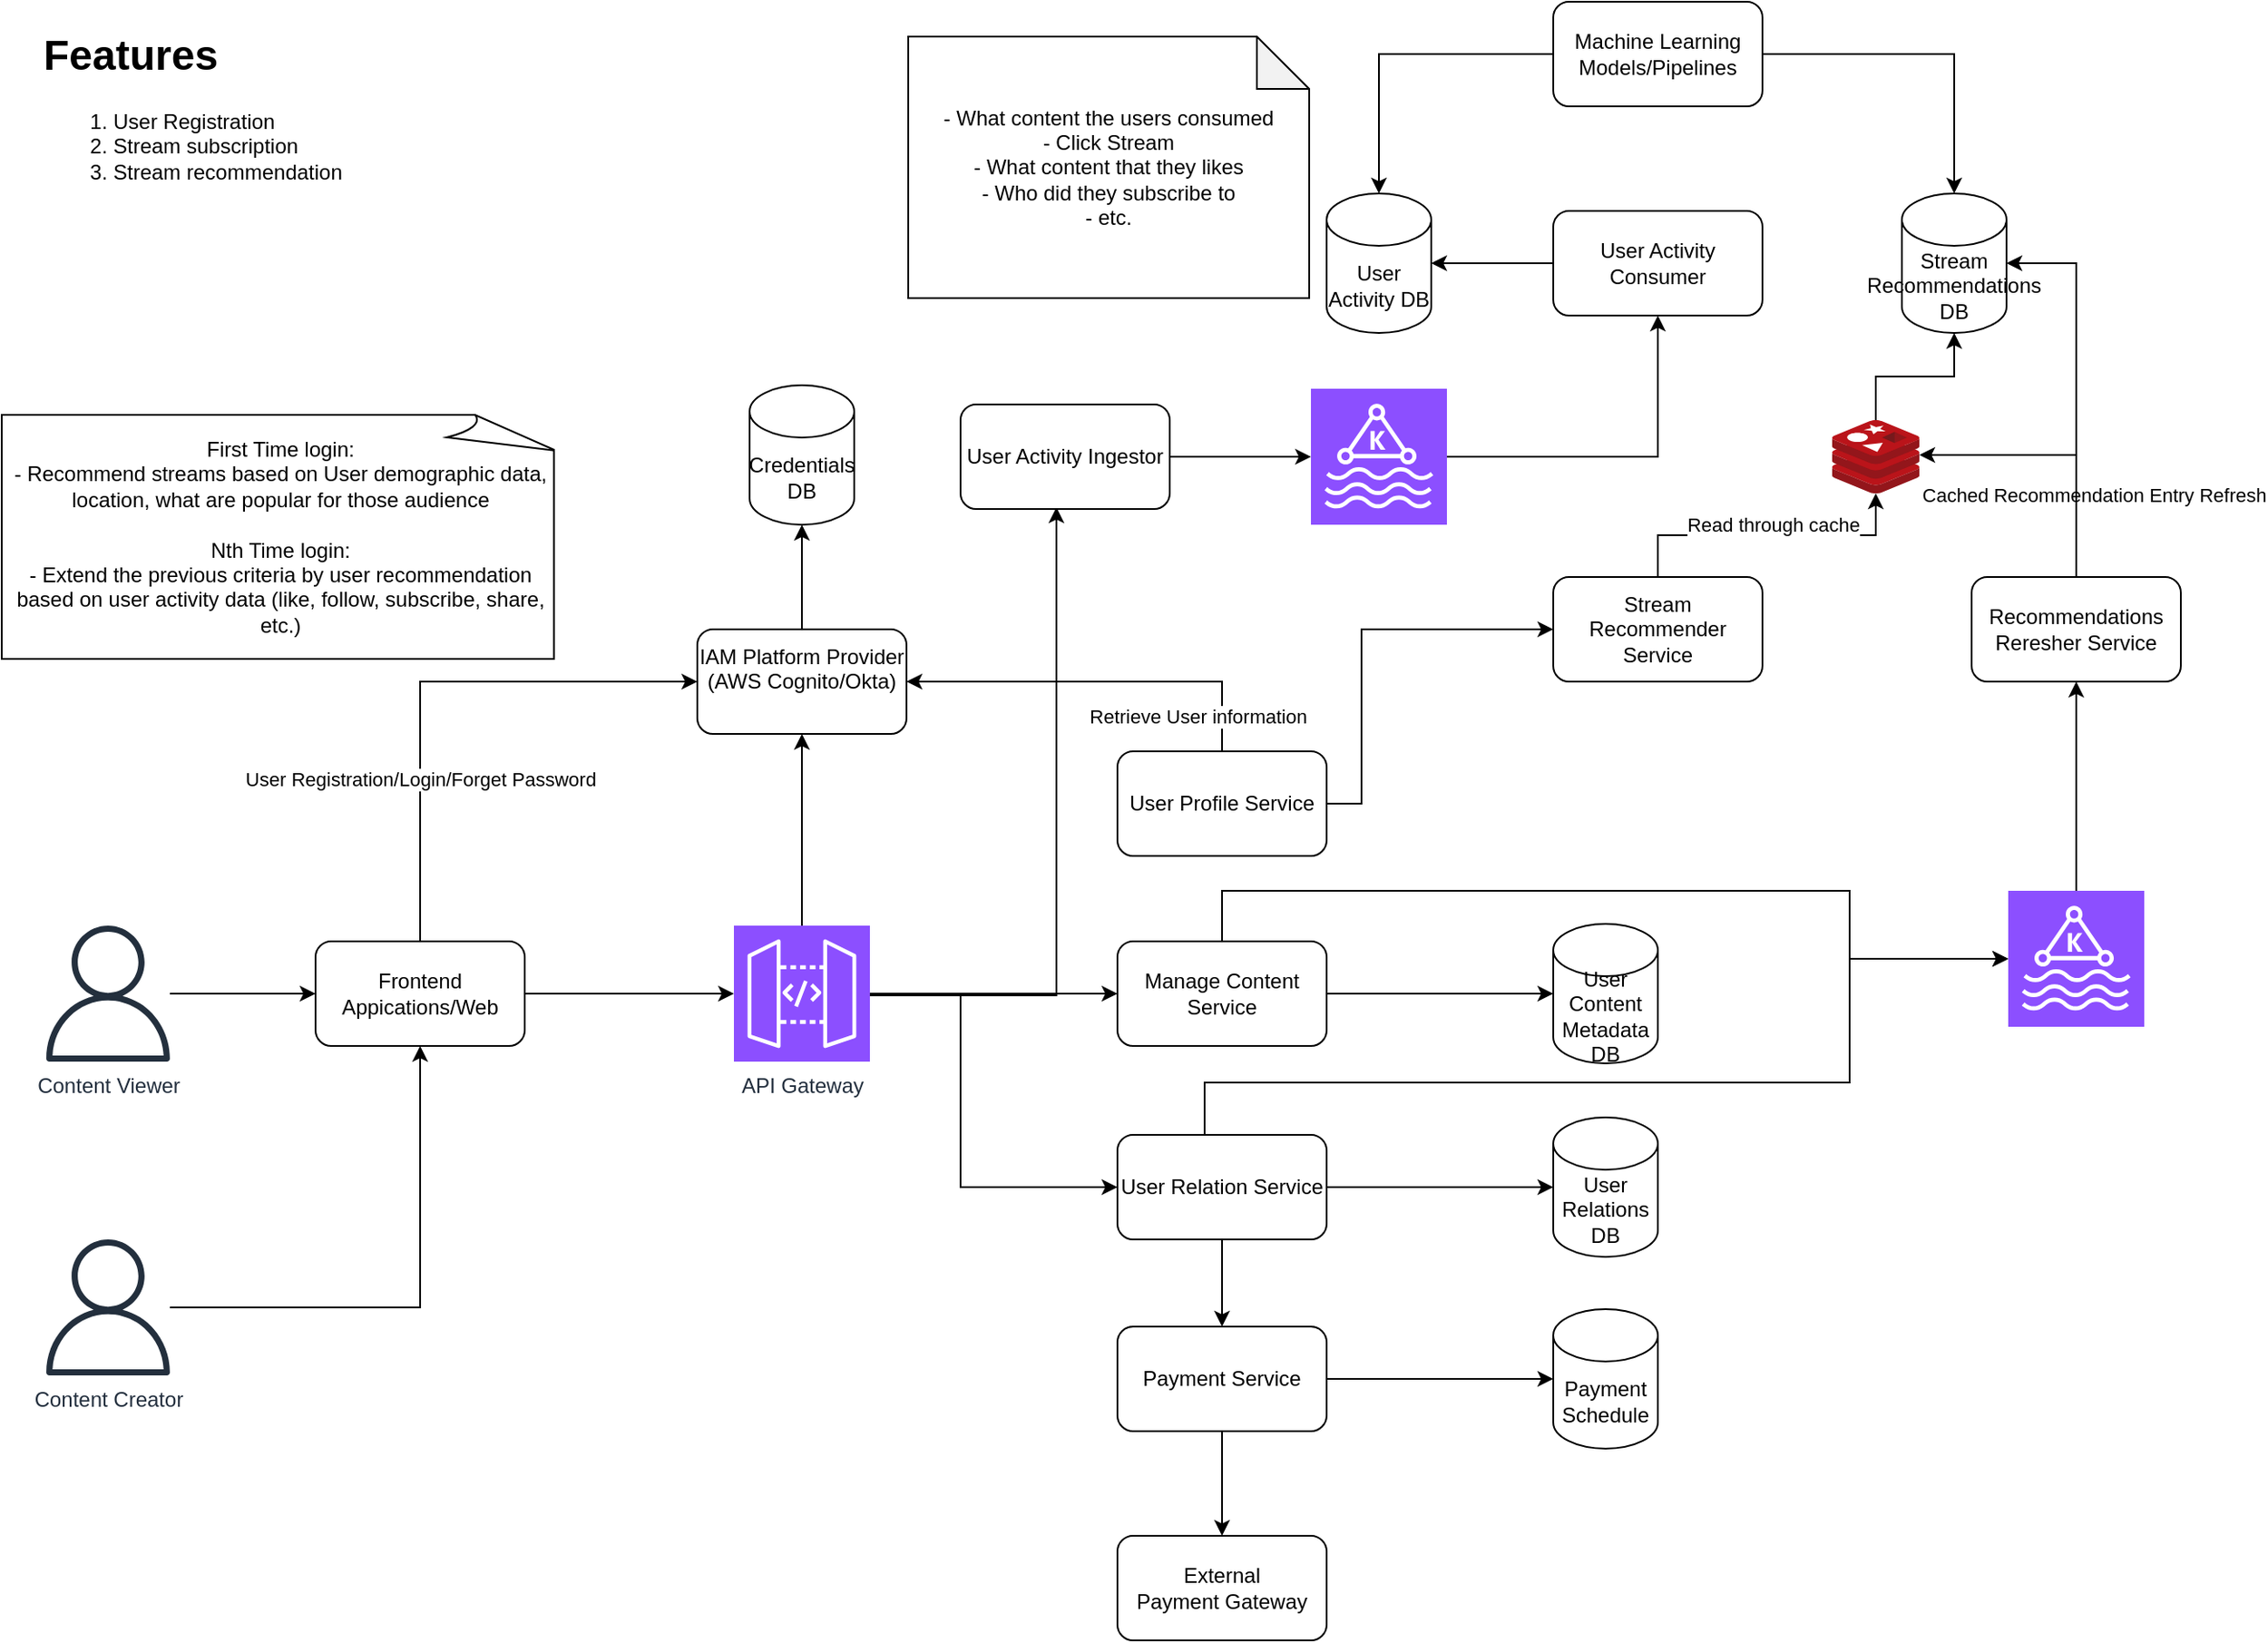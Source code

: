 <mxfile version="24.5.3" type="device">
  <diagram name="Page-1" id="d7Fu7SwxpMkGCOj5jkah">
    <mxGraphModel dx="1459" dy="2022" grid="1" gridSize="10" guides="1" tooltips="1" connect="1" arrows="1" fold="1" page="1" pageScale="1" pageWidth="1169" pageHeight="827" math="0" shadow="0">
      <root>
        <mxCell id="0" />
        <mxCell id="1" parent="0" />
        <mxCell id="F4rRmqgm7zPYYx4MkBIU-1" value="&lt;h1 style=&quot;margin-top: 0px;&quot;&gt;Features&lt;/h1&gt;&lt;p&gt;&lt;/p&gt;&lt;ol&gt;&lt;li&gt;User Registration&lt;/li&gt;&lt;li&gt;Stream subscription&lt;/li&gt;&lt;li&gt;Stream recommendation&lt;/li&gt;&lt;/ol&gt;&lt;p&gt;&lt;/p&gt;&lt;p&gt;&lt;br&gt;&lt;/p&gt;" style="text;html=1;whiteSpace=wrap;overflow=hidden;rounded=0;" parent="1" vertex="1">
          <mxGeometry x="52" y="-780" width="180" height="110" as="geometry" />
        </mxCell>
        <mxCell id="F4rRmqgm7zPYYx4MkBIU-5" style="edgeStyle=orthogonalEdgeStyle;rounded=0;orthogonalLoop=1;jettySize=auto;html=1;" parent="1" source="F4rRmqgm7zPYYx4MkBIU-2" target="F4rRmqgm7zPYYx4MkBIU-4" edge="1">
          <mxGeometry relative="1" as="geometry" />
        </mxCell>
        <mxCell id="F4rRmqgm7zPYYx4MkBIU-2" value="Content Viewer" style="sketch=0;outlineConnect=0;fontColor=#232F3E;gradientColor=none;fillColor=#232F3D;strokeColor=none;dashed=0;verticalLabelPosition=bottom;verticalAlign=top;align=center;html=1;fontSize=12;fontStyle=0;aspect=fixed;pointerEvents=1;shape=mxgraph.aws4.user;" parent="1" vertex="1">
          <mxGeometry x="52" y="-260" width="78" height="78" as="geometry" />
        </mxCell>
        <mxCell id="F4rRmqgm7zPYYx4MkBIU-8" style="edgeStyle=orthogonalEdgeStyle;rounded=0;orthogonalLoop=1;jettySize=auto;html=1;entryX=0.5;entryY=1;entryDx=0;entryDy=0;" parent="1" source="F4rRmqgm7zPYYx4MkBIU-3" target="F4rRmqgm7zPYYx4MkBIU-7" edge="1">
          <mxGeometry relative="1" as="geometry" />
        </mxCell>
        <mxCell id="F4rRmqgm7zPYYx4MkBIU-23" style="edgeStyle=orthogonalEdgeStyle;rounded=0;orthogonalLoop=1;jettySize=auto;html=1;entryX=0;entryY=0.5;entryDx=0;entryDy=0;" parent="1" source="F4rRmqgm7zPYYx4MkBIU-3" target="F4rRmqgm7zPYYx4MkBIU-22" edge="1">
          <mxGeometry relative="1" as="geometry" />
        </mxCell>
        <mxCell id="F4rRmqgm7zPYYx4MkBIU-29" style="edgeStyle=orthogonalEdgeStyle;rounded=0;orthogonalLoop=1;jettySize=auto;html=1;entryX=0;entryY=0.5;entryDx=0;entryDy=0;" parent="1" source="F4rRmqgm7zPYYx4MkBIU-3" target="F4rRmqgm7zPYYx4MkBIU-26" edge="1">
          <mxGeometry relative="1" as="geometry">
            <Array as="points">
              <mxPoint x="580" y="-221" />
              <mxPoint x="580" y="-110" />
            </Array>
          </mxGeometry>
        </mxCell>
        <mxCell id="Cm2MxR2_ZGQXVBMsRqpf-3" style="edgeStyle=orthogonalEdgeStyle;rounded=0;orthogonalLoop=1;jettySize=auto;html=1;exitX=1;exitY=0.5;exitDx=0;exitDy=0;exitPerimeter=0;" edge="1" parent="1" source="F4rRmqgm7zPYYx4MkBIU-3">
          <mxGeometry relative="1" as="geometry">
            <mxPoint x="635" y="-500" as="targetPoint" />
            <Array as="points">
              <mxPoint x="528" y="-220" />
              <mxPoint x="635" y="-220" />
              <mxPoint x="635" y="-499" />
            </Array>
          </mxGeometry>
        </mxCell>
        <mxCell id="F4rRmqgm7zPYYx4MkBIU-3" value="API Gateway" style="sketch=0;points=[[0,0,0],[0.25,0,0],[0.5,0,0],[0.75,0,0],[1,0,0],[0,1,0],[0.25,1,0],[0.5,1,0],[0.75,1,0],[1,1,0],[0,0.25,0],[0,0.5,0],[0,0.75,0],[1,0.25,0],[1,0.5,0],[1,0.75,0]];outlineConnect=0;fontColor=#232F3E;fillColor=#8C4FFF;strokeColor=#ffffff;dashed=0;verticalLabelPosition=bottom;verticalAlign=top;align=center;html=1;fontSize=12;fontStyle=0;aspect=fixed;shape=mxgraph.aws4.resourceIcon;resIcon=mxgraph.aws4.api_gateway;" parent="1" vertex="1">
          <mxGeometry x="450" y="-260" width="78" height="78" as="geometry" />
        </mxCell>
        <mxCell id="F4rRmqgm7zPYYx4MkBIU-6" style="edgeStyle=orthogonalEdgeStyle;rounded=0;orthogonalLoop=1;jettySize=auto;html=1;" parent="1" source="F4rRmqgm7zPYYx4MkBIU-4" target="F4rRmqgm7zPYYx4MkBIU-3" edge="1">
          <mxGeometry relative="1" as="geometry" />
        </mxCell>
        <mxCell id="F4rRmqgm7zPYYx4MkBIU-9" style="edgeStyle=orthogonalEdgeStyle;rounded=0;orthogonalLoop=1;jettySize=auto;html=1;entryX=0;entryY=0.5;entryDx=0;entryDy=0;" parent="1" source="F4rRmqgm7zPYYx4MkBIU-4" target="F4rRmqgm7zPYYx4MkBIU-7" edge="1">
          <mxGeometry relative="1" as="geometry">
            <Array as="points">
              <mxPoint x="270" y="-400" />
            </Array>
          </mxGeometry>
        </mxCell>
        <mxCell id="F4rRmqgm7zPYYx4MkBIU-10" value="User Registration/Login/Forget Password" style="edgeLabel;html=1;align=center;verticalAlign=middle;resizable=0;points=[];" parent="F4rRmqgm7zPYYx4MkBIU-9" vertex="1" connectable="0">
          <mxGeometry x="-0.396" relative="1" as="geometry">
            <mxPoint as="offset" />
          </mxGeometry>
        </mxCell>
        <mxCell id="F4rRmqgm7zPYYx4MkBIU-4" value="Frontend Appications/Web" style="rounded=1;whiteSpace=wrap;html=1;" parent="1" vertex="1">
          <mxGeometry x="210" y="-251" width="120" height="60" as="geometry" />
        </mxCell>
        <mxCell id="F4rRmqgm7zPYYx4MkBIU-11" style="edgeStyle=orthogonalEdgeStyle;rounded=0;orthogonalLoop=1;jettySize=auto;html=1;" parent="1" source="F4rRmqgm7zPYYx4MkBIU-7" target="F4rRmqgm7zPYYx4MkBIU-12" edge="1">
          <mxGeometry relative="1" as="geometry">
            <mxPoint x="489" y="-500" as="targetPoint" />
          </mxGeometry>
        </mxCell>
        <mxCell id="F4rRmqgm7zPYYx4MkBIU-7" value="IAM Platform Provider&lt;br&gt;(AWS Cognito/Okta)&lt;div&gt;&lt;br/&gt;&lt;/div&gt;" style="rounded=1;whiteSpace=wrap;html=1;" parent="1" vertex="1">
          <mxGeometry x="429" y="-430" width="120" height="60" as="geometry" />
        </mxCell>
        <mxCell id="F4rRmqgm7zPYYx4MkBIU-12" value="Credentials DB" style="shape=cylinder3;whiteSpace=wrap;html=1;boundedLbl=1;backgroundOutline=1;size=15;" parent="1" vertex="1">
          <mxGeometry x="459" y="-570" width="60" height="80" as="geometry" />
        </mxCell>
        <mxCell id="F4rRmqgm7zPYYx4MkBIU-14" style="edgeStyle=orthogonalEdgeStyle;rounded=0;orthogonalLoop=1;jettySize=auto;html=1;entryX=1;entryY=0.5;entryDx=0;entryDy=0;exitX=0.5;exitY=0;exitDx=0;exitDy=0;" parent="1" source="F4rRmqgm7zPYYx4MkBIU-13" target="F4rRmqgm7zPYYx4MkBIU-7" edge="1">
          <mxGeometry relative="1" as="geometry">
            <Array as="points">
              <mxPoint x="730" y="-400" />
            </Array>
          </mxGeometry>
        </mxCell>
        <mxCell id="F4rRmqgm7zPYYx4MkBIU-15" value="Retrieve User information" style="edgeLabel;html=1;align=center;verticalAlign=middle;resizable=0;points=[];" parent="F4rRmqgm7zPYYx4MkBIU-14" vertex="1" connectable="0">
          <mxGeometry x="0.115" relative="1" as="geometry">
            <mxPoint x="69" y="20" as="offset" />
          </mxGeometry>
        </mxCell>
        <mxCell id="F4rRmqgm7zPYYx4MkBIU-44" style="edgeStyle=orthogonalEdgeStyle;rounded=0;orthogonalLoop=1;jettySize=auto;html=1;entryX=0;entryY=0.5;entryDx=0;entryDy=0;" parent="1" source="F4rRmqgm7zPYYx4MkBIU-13" target="F4rRmqgm7zPYYx4MkBIU-43" edge="1">
          <mxGeometry relative="1" as="geometry">
            <Array as="points">
              <mxPoint x="810" y="-330" />
              <mxPoint x="810" y="-430" />
            </Array>
          </mxGeometry>
        </mxCell>
        <mxCell id="F4rRmqgm7zPYYx4MkBIU-13" value="User Profile Service" style="rounded=1;whiteSpace=wrap;html=1;" parent="1" vertex="1">
          <mxGeometry x="670" y="-360" width="120" height="60" as="geometry" />
        </mxCell>
        <mxCell id="F4rRmqgm7zPYYx4MkBIU-16" value="User Activity DB" style="shape=cylinder3;whiteSpace=wrap;html=1;boundedLbl=1;backgroundOutline=1;size=15;" parent="1" vertex="1">
          <mxGeometry x="790" y="-680" width="60" height="80" as="geometry" />
        </mxCell>
        <mxCell id="F4rRmqgm7zPYYx4MkBIU-20" style="edgeStyle=orthogonalEdgeStyle;rounded=0;orthogonalLoop=1;jettySize=auto;html=1;entryX=0.5;entryY=1;entryDx=0;entryDy=0;" parent="1" source="F4rRmqgm7zPYYx4MkBIU-19" target="F4rRmqgm7zPYYx4MkBIU-4" edge="1">
          <mxGeometry relative="1" as="geometry" />
        </mxCell>
        <mxCell id="F4rRmqgm7zPYYx4MkBIU-19" value="Content Creator" style="sketch=0;outlineConnect=0;fontColor=#232F3E;gradientColor=none;fillColor=#232F3D;strokeColor=none;dashed=0;verticalLabelPosition=bottom;verticalAlign=top;align=center;html=1;fontSize=12;fontStyle=0;aspect=fixed;pointerEvents=1;shape=mxgraph.aws4.user;" parent="1" vertex="1">
          <mxGeometry x="52" y="-80" width="78" height="78" as="geometry" />
        </mxCell>
        <mxCell id="F4rRmqgm7zPYYx4MkBIU-25" style="edgeStyle=orthogonalEdgeStyle;rounded=0;orthogonalLoop=1;jettySize=auto;html=1;" parent="1" source="F4rRmqgm7zPYYx4MkBIU-22" target="F4rRmqgm7zPYYx4MkBIU-24" edge="1">
          <mxGeometry relative="1" as="geometry" />
        </mxCell>
        <mxCell id="F4rRmqgm7zPYYx4MkBIU-22" value="Manage Content Service" style="rounded=1;whiteSpace=wrap;html=1;" parent="1" vertex="1">
          <mxGeometry x="670" y="-251" width="120" height="60" as="geometry" />
        </mxCell>
        <mxCell id="F4rRmqgm7zPYYx4MkBIU-24" value="User Content Metadata DB" style="shape=cylinder3;whiteSpace=wrap;html=1;boundedLbl=1;backgroundOutline=1;size=15;" parent="1" vertex="1">
          <mxGeometry x="920" y="-261" width="60" height="80" as="geometry" />
        </mxCell>
        <mxCell id="F4rRmqgm7zPYYx4MkBIU-36" style="edgeStyle=orthogonalEdgeStyle;rounded=0;orthogonalLoop=1;jettySize=auto;html=1;entryX=0.5;entryY=0;entryDx=0;entryDy=0;" parent="1" source="F4rRmqgm7zPYYx4MkBIU-26" target="F4rRmqgm7zPYYx4MkBIU-35" edge="1">
          <mxGeometry relative="1" as="geometry">
            <Array as="points">
              <mxPoint x="730" y="-50" />
              <mxPoint x="730" y="-50" />
            </Array>
          </mxGeometry>
        </mxCell>
        <mxCell id="F4rRmqgm7zPYYx4MkBIU-26" value="User Relation Service" style="rounded=1;whiteSpace=wrap;html=1;" parent="1" vertex="1">
          <mxGeometry x="670" y="-140" width="120" height="60" as="geometry" />
        </mxCell>
        <mxCell id="F4rRmqgm7zPYYx4MkBIU-27" value="User Relations DB" style="shape=cylinder3;whiteSpace=wrap;html=1;boundedLbl=1;backgroundOutline=1;size=15;" parent="1" vertex="1">
          <mxGeometry x="920" y="-150" width="60" height="80" as="geometry" />
        </mxCell>
        <mxCell id="F4rRmqgm7zPYYx4MkBIU-28" style="edgeStyle=orthogonalEdgeStyle;rounded=0;orthogonalLoop=1;jettySize=auto;html=1;entryX=0;entryY=0.5;entryDx=0;entryDy=0;entryPerimeter=0;" parent="1" source="F4rRmqgm7zPYYx4MkBIU-26" target="F4rRmqgm7zPYYx4MkBIU-27" edge="1">
          <mxGeometry relative="1" as="geometry" />
        </mxCell>
        <mxCell id="F4rRmqgm7zPYYx4MkBIU-38" style="edgeStyle=orthogonalEdgeStyle;rounded=0;orthogonalLoop=1;jettySize=auto;html=1;" parent="1" source="F4rRmqgm7zPYYx4MkBIU-35" target="F4rRmqgm7zPYYx4MkBIU-37" edge="1">
          <mxGeometry relative="1" as="geometry" />
        </mxCell>
        <mxCell id="F4rRmqgm7zPYYx4MkBIU-39" style="edgeStyle=orthogonalEdgeStyle;rounded=0;orthogonalLoop=1;jettySize=auto;html=1;exitX=0.5;exitY=1;exitDx=0;exitDy=0;" parent="1" source="F4rRmqgm7zPYYx4MkBIU-35" target="F4rRmqgm7zPYYx4MkBIU-40" edge="1">
          <mxGeometry relative="1" as="geometry">
            <mxPoint x="870" y="100" as="targetPoint" />
          </mxGeometry>
        </mxCell>
        <mxCell id="F4rRmqgm7zPYYx4MkBIU-35" value="Payment Service" style="rounded=1;whiteSpace=wrap;html=1;" parent="1" vertex="1">
          <mxGeometry x="670" y="-30" width="120" height="60" as="geometry" />
        </mxCell>
        <mxCell id="F4rRmqgm7zPYYx4MkBIU-37" value="Payment Schedule" style="shape=cylinder3;whiteSpace=wrap;html=1;boundedLbl=1;backgroundOutline=1;size=15;" parent="1" vertex="1">
          <mxGeometry x="920" y="-40" width="60" height="80" as="geometry" />
        </mxCell>
        <mxCell id="F4rRmqgm7zPYYx4MkBIU-40" value="External&lt;br&gt;Payment Gateway" style="rounded=1;whiteSpace=wrap;html=1;" parent="1" vertex="1">
          <mxGeometry x="670" y="90" width="120" height="60" as="geometry" />
        </mxCell>
        <mxCell id="F4rRmqgm7zPYYx4MkBIU-42" value="First Time login:&lt;div&gt;- Recommend streams based on User demographic data, location, what are popular for those audience&lt;/div&gt;&lt;div&gt;&lt;br&gt;&lt;/div&gt;&lt;div&gt;Nth Time login:&lt;/div&gt;&lt;div&gt;- Extend the previous criteria by user recommendation based on user activity data (like, follow, subscribe, share, etc.)&lt;/div&gt;" style="whiteSpace=wrap;html=1;shape=mxgraph.basic.document" parent="1" vertex="1">
          <mxGeometry x="30" y="-553" width="320" height="140" as="geometry" />
        </mxCell>
        <mxCell id="F4rRmqgm7zPYYx4MkBIU-43" value="Stream Recommender Service" style="rounded=1;whiteSpace=wrap;html=1;" parent="1" vertex="1">
          <mxGeometry x="920" y="-460" width="120" height="60" as="geometry" />
        </mxCell>
        <mxCell id="F4rRmqgm7zPYYx4MkBIU-47" style="edgeStyle=orthogonalEdgeStyle;rounded=0;orthogonalLoop=1;jettySize=auto;html=1;" parent="1" source="F4rRmqgm7zPYYx4MkBIU-46" target="F4rRmqgm7zPYYx4MkBIU-16" edge="1">
          <mxGeometry relative="1" as="geometry" />
        </mxCell>
        <mxCell id="F4rRmqgm7zPYYx4MkBIU-48" style="edgeStyle=orthogonalEdgeStyle;rounded=0;orthogonalLoop=1;jettySize=auto;html=1;" parent="1" source="F4rRmqgm7zPYYx4MkBIU-46" target="F4rRmqgm7zPYYx4MkBIU-49" edge="1">
          <mxGeometry relative="1" as="geometry">
            <mxPoint x="1080" y="-620" as="targetPoint" />
          </mxGeometry>
        </mxCell>
        <mxCell id="F4rRmqgm7zPYYx4MkBIU-46" value="Machine Learning Models/Pipelines" style="rounded=1;whiteSpace=wrap;html=1;" parent="1" vertex="1">
          <mxGeometry x="920" y="-790" width="120" height="60" as="geometry" />
        </mxCell>
        <mxCell id="F4rRmqgm7zPYYx4MkBIU-49" value="Stream Recommendations&lt;div&gt;DB&lt;/div&gt;" style="shape=cylinder3;whiteSpace=wrap;html=1;boundedLbl=1;backgroundOutline=1;size=15;" parent="1" vertex="1">
          <mxGeometry x="1120" y="-680" width="60" height="80" as="geometry" />
        </mxCell>
        <mxCell id="F4rRmqgm7zPYYx4MkBIU-50" style="edgeStyle=orthogonalEdgeStyle;rounded=0;orthogonalLoop=1;jettySize=auto;html=1;exitX=0.5;exitY=0;exitDx=0;exitDy=0;entryX=0.5;entryY=1;entryDx=0;entryDy=0;entryPerimeter=0;" parent="1" source="F4rRmqgm7zPYYx4MkBIU-52" target="F4rRmqgm7zPYYx4MkBIU-49" edge="1">
          <mxGeometry relative="1" as="geometry" />
        </mxCell>
        <mxCell id="F4rRmqgm7zPYYx4MkBIU-51" value="- What content the users consumed&lt;div&gt;- Click Stream&lt;/div&gt;&lt;div&gt;- What content that they likes&lt;/div&gt;&lt;div&gt;- Who did they subscribe to&lt;/div&gt;&lt;div&gt;- etc.&lt;/div&gt;" style="shape=note;whiteSpace=wrap;html=1;backgroundOutline=1;darkOpacity=0.05;" parent="1" vertex="1">
          <mxGeometry x="550" y="-770" width="230" height="150" as="geometry" />
        </mxCell>
        <mxCell id="F4rRmqgm7zPYYx4MkBIU-54" value="" style="edgeStyle=orthogonalEdgeStyle;rounded=0;orthogonalLoop=1;jettySize=auto;html=1;exitX=0.5;exitY=0;exitDx=0;exitDy=0;entryX=0.5;entryY=1;entryDx=0;entryDy=0;entryPerimeter=0;" parent="1" source="F4rRmqgm7zPYYx4MkBIU-43" target="F4rRmqgm7zPYYx4MkBIU-52" edge="1">
          <mxGeometry relative="1" as="geometry">
            <mxPoint x="980" y="-460" as="sourcePoint" />
            <mxPoint x="1150" y="-600" as="targetPoint" />
          </mxGeometry>
        </mxCell>
        <mxCell id="F4rRmqgm7zPYYx4MkBIU-55" value="Read through cache" style="edgeLabel;html=1;align=center;verticalAlign=middle;resizable=0;points=[];" parent="F4rRmqgm7zPYYx4MkBIU-54" vertex="1" connectable="0">
          <mxGeometry x="-0.226" relative="1" as="geometry">
            <mxPoint x="23" y="-6" as="offset" />
          </mxGeometry>
        </mxCell>
        <mxCell id="F4rRmqgm7zPYYx4MkBIU-52" value="" style="image;sketch=0;aspect=fixed;html=1;points=[];align=center;fontSize=12;image=img/lib/mscae/Cache_Redis_Product.svg;" parent="1" vertex="1">
          <mxGeometry x="1080" y="-550" width="50" height="42" as="geometry" />
        </mxCell>
        <mxCell id="F4rRmqgm7zPYYx4MkBIU-59" style="edgeStyle=orthogonalEdgeStyle;rounded=0;orthogonalLoop=1;jettySize=auto;html=1;entryX=0.5;entryY=1;entryDx=0;entryDy=0;" parent="1" source="F4rRmqgm7zPYYx4MkBIU-56" target="F4rRmqgm7zPYYx4MkBIU-58" edge="1">
          <mxGeometry relative="1" as="geometry" />
        </mxCell>
        <mxCell id="F4rRmqgm7zPYYx4MkBIU-56" value="" style="sketch=0;points=[[0,0,0],[0.25,0,0],[0.5,0,0],[0.75,0,0],[1,0,0],[0,1,0],[0.25,1,0],[0.5,1,0],[0.75,1,0],[1,1,0],[0,0.25,0],[0,0.5,0],[0,0.75,0],[1,0.25,0],[1,0.5,0],[1,0.75,0]];outlineConnect=0;fontColor=#232F3E;fillColor=#8C4FFF;strokeColor=#ffffff;dashed=0;verticalLabelPosition=bottom;verticalAlign=top;align=center;html=1;fontSize=12;fontStyle=0;aspect=fixed;shape=mxgraph.aws4.resourceIcon;resIcon=mxgraph.aws4.managed_streaming_for_kafka;" parent="1" vertex="1">
          <mxGeometry x="1181" y="-280" width="78" height="78" as="geometry" />
        </mxCell>
        <mxCell id="F4rRmqgm7zPYYx4MkBIU-57" style="edgeStyle=orthogonalEdgeStyle;rounded=0;orthogonalLoop=1;jettySize=auto;html=1;entryX=0;entryY=0.5;entryDx=0;entryDy=0;entryPerimeter=0;" parent="1" source="F4rRmqgm7zPYYx4MkBIU-26" target="F4rRmqgm7zPYYx4MkBIU-56" edge="1">
          <mxGeometry relative="1" as="geometry">
            <Array as="points">
              <mxPoint x="720" y="-170" />
              <mxPoint x="1090" y="-170" />
              <mxPoint x="1090" y="-241" />
            </Array>
          </mxGeometry>
        </mxCell>
        <mxCell id="F4rRmqgm7zPYYx4MkBIU-58" value="Recommendations&lt;br&gt;Reresher Service" style="rounded=1;whiteSpace=wrap;html=1;" parent="1" vertex="1">
          <mxGeometry x="1160" y="-460" width="120" height="60" as="geometry" />
        </mxCell>
        <mxCell id="F4rRmqgm7zPYYx4MkBIU-60" style="edgeStyle=orthogonalEdgeStyle;rounded=0;orthogonalLoop=1;jettySize=auto;html=1;entryX=1;entryY=0.5;entryDx=0;entryDy=0;entryPerimeter=0;exitX=0.5;exitY=0;exitDx=0;exitDy=0;" parent="1" source="F4rRmqgm7zPYYx4MkBIU-58" target="F4rRmqgm7zPYYx4MkBIU-49" edge="1">
          <mxGeometry relative="1" as="geometry" />
        </mxCell>
        <mxCell id="F4rRmqgm7zPYYx4MkBIU-61" value="Cached Recommendation Entry Refresh" style="edgeLabel;html=1;align=center;verticalAlign=middle;resizable=0;points=[];" parent="F4rRmqgm7zPYYx4MkBIU-60" vertex="1" connectable="0">
          <mxGeometry x="-0.353" y="-4" relative="1" as="geometry">
            <mxPoint x="6" y="24" as="offset" />
          </mxGeometry>
        </mxCell>
        <mxCell id="F4rRmqgm7zPYYx4MkBIU-63" style="edgeStyle=orthogonalEdgeStyle;rounded=0;orthogonalLoop=1;jettySize=auto;html=1;entryX=0;entryY=0.5;entryDx=0;entryDy=0;entryPerimeter=0;" parent="1" source="F4rRmqgm7zPYYx4MkBIU-22" target="F4rRmqgm7zPYYx4MkBIU-56" edge="1">
          <mxGeometry relative="1" as="geometry">
            <Array as="points">
              <mxPoint x="730" y="-280" />
              <mxPoint x="1090" y="-280" />
              <mxPoint x="1090" y="-241" />
            </Array>
          </mxGeometry>
        </mxCell>
        <mxCell id="Cm2MxR2_ZGQXVBMsRqpf-1" value="User Activity Ingestor" style="rounded=1;whiteSpace=wrap;html=1;" vertex="1" parent="1">
          <mxGeometry x="580" y="-559" width="120" height="60" as="geometry" />
        </mxCell>
        <mxCell id="Cm2MxR2_ZGQXVBMsRqpf-2" value="" style="sketch=0;points=[[0,0,0],[0.25,0,0],[0.5,0,0],[0.75,0,0],[1,0,0],[0,1,0],[0.25,1,0],[0.5,1,0],[0.75,1,0],[1,1,0],[0,0.25,0],[0,0.5,0],[0,0.75,0],[1,0.25,0],[1,0.5,0],[1,0.75,0]];outlineConnect=0;fontColor=#232F3E;fillColor=#8C4FFF;strokeColor=#ffffff;dashed=0;verticalLabelPosition=bottom;verticalAlign=top;align=center;html=1;fontSize=12;fontStyle=0;aspect=fixed;shape=mxgraph.aws4.resourceIcon;resIcon=mxgraph.aws4.managed_streaming_for_kafka;" vertex="1" parent="1">
          <mxGeometry x="781" y="-568" width="78" height="78" as="geometry" />
        </mxCell>
        <mxCell id="Cm2MxR2_ZGQXVBMsRqpf-4" style="edgeStyle=orthogonalEdgeStyle;rounded=0;orthogonalLoop=1;jettySize=auto;html=1;entryX=0;entryY=0.5;entryDx=0;entryDy=0;entryPerimeter=0;" edge="1" parent="1" source="Cm2MxR2_ZGQXVBMsRqpf-1" target="Cm2MxR2_ZGQXVBMsRqpf-2">
          <mxGeometry relative="1" as="geometry" />
        </mxCell>
        <mxCell id="Cm2MxR2_ZGQXVBMsRqpf-7" style="edgeStyle=orthogonalEdgeStyle;rounded=0;orthogonalLoop=1;jettySize=auto;html=1;entryX=0.5;entryY=1;entryDx=0;entryDy=0;" edge="1" parent="1" source="Cm2MxR2_ZGQXVBMsRqpf-2" target="Cm2MxR2_ZGQXVBMsRqpf-9">
          <mxGeometry relative="1" as="geometry" />
        </mxCell>
        <mxCell id="Cm2MxR2_ZGQXVBMsRqpf-8" style="edgeStyle=orthogonalEdgeStyle;rounded=0;orthogonalLoop=1;jettySize=auto;html=1;entryX=1;entryY=0.476;entryDx=0;entryDy=0;entryPerimeter=0;exitX=0.5;exitY=0;exitDx=0;exitDy=0;" edge="1" parent="1" source="F4rRmqgm7zPYYx4MkBIU-58" target="F4rRmqgm7zPYYx4MkBIU-52">
          <mxGeometry relative="1" as="geometry" />
        </mxCell>
        <mxCell id="Cm2MxR2_ZGQXVBMsRqpf-9" value="User Activity Consumer" style="rounded=1;whiteSpace=wrap;html=1;" vertex="1" parent="1">
          <mxGeometry x="920" y="-670" width="120" height="60" as="geometry" />
        </mxCell>
        <mxCell id="Cm2MxR2_ZGQXVBMsRqpf-10" style="edgeStyle=orthogonalEdgeStyle;rounded=0;orthogonalLoop=1;jettySize=auto;html=1;entryX=1;entryY=0.5;entryDx=0;entryDy=0;entryPerimeter=0;" edge="1" parent="1" source="Cm2MxR2_ZGQXVBMsRqpf-9" target="F4rRmqgm7zPYYx4MkBIU-16">
          <mxGeometry relative="1" as="geometry" />
        </mxCell>
      </root>
    </mxGraphModel>
  </diagram>
</mxfile>
